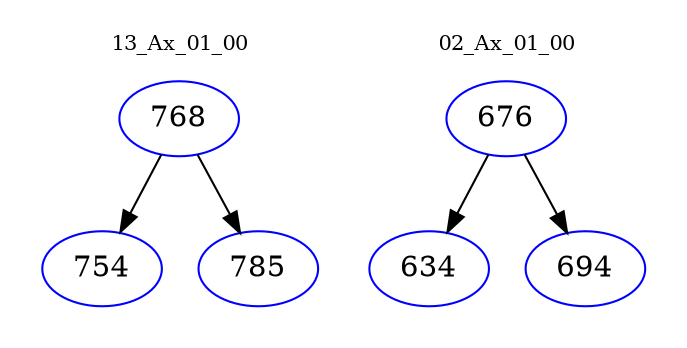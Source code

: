 digraph{
subgraph cluster_0 {
color = white
label = "13_Ax_01_00";
fontsize=10;
T0_768 [label="768", color="blue"]
T0_768 -> T0_754 [color="black"]
T0_754 [label="754", color="blue"]
T0_768 -> T0_785 [color="black"]
T0_785 [label="785", color="blue"]
}
subgraph cluster_1 {
color = white
label = "02_Ax_01_00";
fontsize=10;
T1_676 [label="676", color="blue"]
T1_676 -> T1_634 [color="black"]
T1_634 [label="634", color="blue"]
T1_676 -> T1_694 [color="black"]
T1_694 [label="694", color="blue"]
}
}
